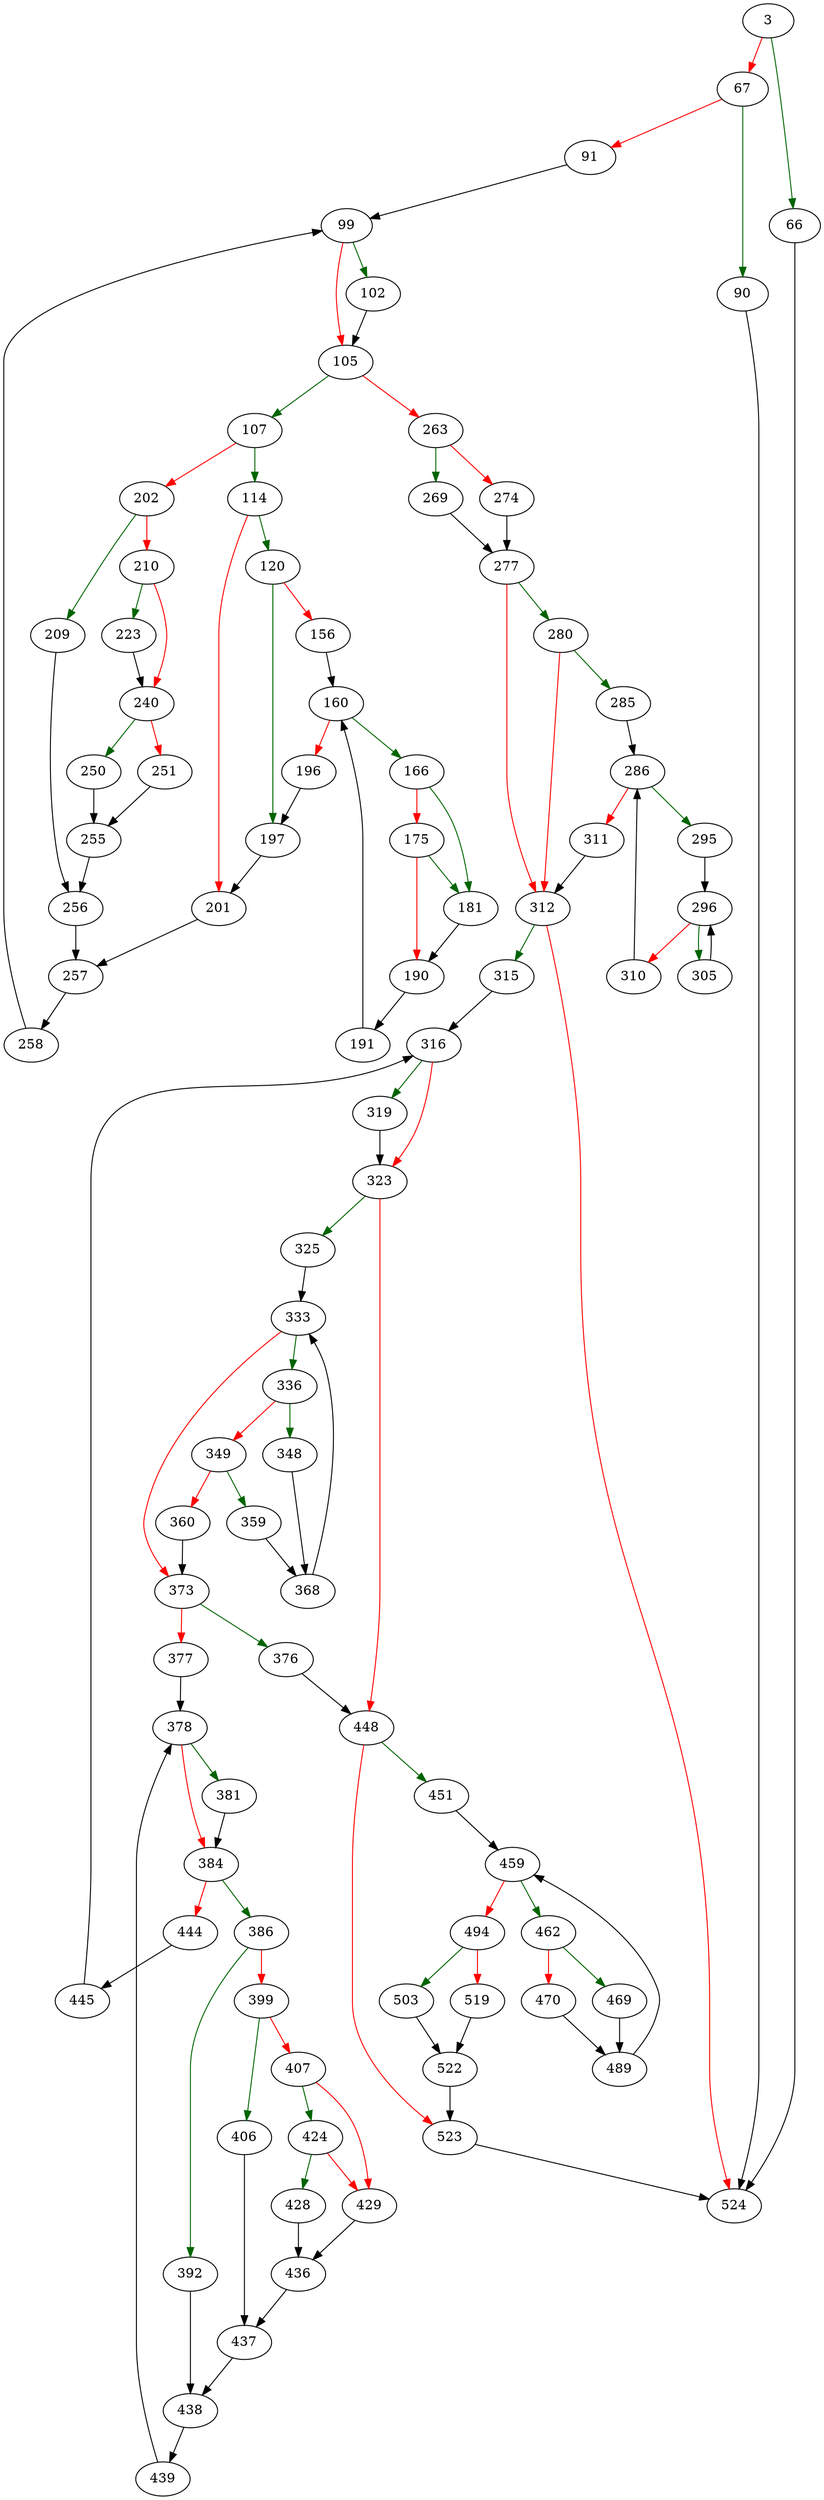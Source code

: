 strict digraph "exprAnalyzeOrTerm" {
	// Node definitions.
	3 [entry=true];
	66;
	67;
	524;
	90;
	91;
	99;
	102;
	105;
	107;
	263;
	114;
	202;
	120;
	201;
	197;
	156;
	160;
	166;
	196;
	181;
	175;
	190;
	191;
	257;
	209;
	210;
	256;
	223;
	240;
	250;
	251;
	255;
	258;
	269;
	274;
	277;
	280;
	312;
	285;
	286;
	295;
	311;
	296;
	305;
	310;
	315;
	316;
	319;
	323;
	325;
	448;
	333;
	336;
	373;
	348;
	349;
	368;
	359;
	360;
	376;
	377;
	378;
	381;
	384;
	386;
	444;
	392;
	399;
	438;
	406;
	407;
	437;
	424;
	429;
	428;
	436;
	439;
	445;
	451;
	523;
	459;
	462;
	494;
	469;
	470;
	489;
	503;
	519;
	522;

	// Edge definitions.
	3 -> 66 [
		color=darkgreen
		cond=true
	];
	3 -> 67 [
		color=red
		cond=false
	];
	66 -> 524;
	67 -> 90 [
		color=darkgreen
		cond=true
	];
	67 -> 91 [
		color=red
		cond=false
	];
	90 -> 524;
	91 -> 99;
	99 -> 102 [
		color=darkgreen
		cond=true
	];
	99 -> 105 [
		color=red
		cond=false
	];
	102 -> 105;
	105 -> 107 [
		color=darkgreen
		cond=true
	];
	105 -> 263 [
		color=red
		cond=false
	];
	107 -> 114 [
		color=darkgreen
		cond=true
	];
	107 -> 202 [
		color=red
		cond=false
	];
	263 -> 269 [
		color=darkgreen
		cond=true
	];
	263 -> 274 [
		color=red
		cond=false
	];
	114 -> 120 [
		color=darkgreen
		cond=true
	];
	114 -> 201 [
		color=red
		cond=false
	];
	202 -> 209 [
		color=darkgreen
		cond=true
	];
	202 -> 210 [
		color=red
		cond=false
	];
	120 -> 197 [
		color=darkgreen
		cond=true
	];
	120 -> 156 [
		color=red
		cond=false
	];
	201 -> 257;
	197 -> 201;
	156 -> 160;
	160 -> 166 [
		color=darkgreen
		cond=true
	];
	160 -> 196 [
		color=red
		cond=false
	];
	166 -> 181 [
		color=darkgreen
		cond=true
	];
	166 -> 175 [
		color=red
		cond=false
	];
	196 -> 197;
	181 -> 190;
	175 -> 181 [
		color=darkgreen
		cond=true
	];
	175 -> 190 [
		color=red
		cond=false
	];
	190 -> 191;
	191 -> 160;
	257 -> 258;
	209 -> 256;
	210 -> 223 [
		color=darkgreen
		cond=true
	];
	210 -> 240 [
		color=red
		cond=false
	];
	256 -> 257;
	223 -> 240;
	240 -> 250 [
		color=darkgreen
		cond=true
	];
	240 -> 251 [
		color=red
		cond=false
	];
	250 -> 255;
	251 -> 255;
	255 -> 256;
	258 -> 99;
	269 -> 277;
	274 -> 277;
	277 -> 280 [
		color=darkgreen
		cond=true
	];
	277 -> 312 [
		color=red
		cond=false
	];
	280 -> 312 [
		color=red
		cond=false
	];
	280 -> 285 [
		color=darkgreen
		cond=true
	];
	312 -> 524 [
		color=red
		cond=false
	];
	312 -> 315 [
		color=darkgreen
		cond=true
	];
	285 -> 286;
	286 -> 295 [
		color=darkgreen
		cond=true
	];
	286 -> 311 [
		color=red
		cond=false
	];
	295 -> 296;
	311 -> 312;
	296 -> 305 [
		color=darkgreen
		cond=true
	];
	296 -> 310 [
		color=red
		cond=false
	];
	305 -> 296;
	310 -> 286;
	315 -> 316;
	316 -> 319 [
		color=darkgreen
		cond=true
	];
	316 -> 323 [
		color=red
		cond=false
	];
	319 -> 323;
	323 -> 325 [
		color=darkgreen
		cond=true
	];
	323 -> 448 [
		color=red
		cond=false
	];
	325 -> 333;
	448 -> 451 [
		color=darkgreen
		cond=true
	];
	448 -> 523 [
		color=red
		cond=false
	];
	333 -> 336 [
		color=darkgreen
		cond=true
	];
	333 -> 373 [
		color=red
		cond=false
	];
	336 -> 348 [
		color=darkgreen
		cond=true
	];
	336 -> 349 [
		color=red
		cond=false
	];
	373 -> 376 [
		color=darkgreen
		cond=true
	];
	373 -> 377 [
		color=red
		cond=false
	];
	348 -> 368;
	349 -> 359 [
		color=darkgreen
		cond=true
	];
	349 -> 360 [
		color=red
		cond=false
	];
	368 -> 333;
	359 -> 368;
	360 -> 373;
	376 -> 448;
	377 -> 378;
	378 -> 381 [
		color=darkgreen
		cond=true
	];
	378 -> 384 [
		color=red
		cond=false
	];
	381 -> 384;
	384 -> 386 [
		color=darkgreen
		cond=true
	];
	384 -> 444 [
		color=red
		cond=false
	];
	386 -> 392 [
		color=darkgreen
		cond=true
	];
	386 -> 399 [
		color=red
		cond=false
	];
	444 -> 445;
	392 -> 438;
	399 -> 406 [
		color=darkgreen
		cond=true
	];
	399 -> 407 [
		color=red
		cond=false
	];
	438 -> 439;
	406 -> 437;
	407 -> 424 [
		color=darkgreen
		cond=true
	];
	407 -> 429 [
		color=red
		cond=false
	];
	437 -> 438;
	424 -> 429 [
		color=red
		cond=false
	];
	424 -> 428 [
		color=darkgreen
		cond=true
	];
	429 -> 436;
	428 -> 436;
	436 -> 437;
	439 -> 378;
	445 -> 316;
	451 -> 459;
	523 -> 524;
	459 -> 462 [
		color=darkgreen
		cond=true
	];
	459 -> 494 [
		color=red
		cond=false
	];
	462 -> 469 [
		color=darkgreen
		cond=true
	];
	462 -> 470 [
		color=red
		cond=false
	];
	494 -> 503 [
		color=darkgreen
		cond=true
	];
	494 -> 519 [
		color=red
		cond=false
	];
	469 -> 489;
	470 -> 489;
	489 -> 459;
	503 -> 522;
	519 -> 522;
	522 -> 523;
}